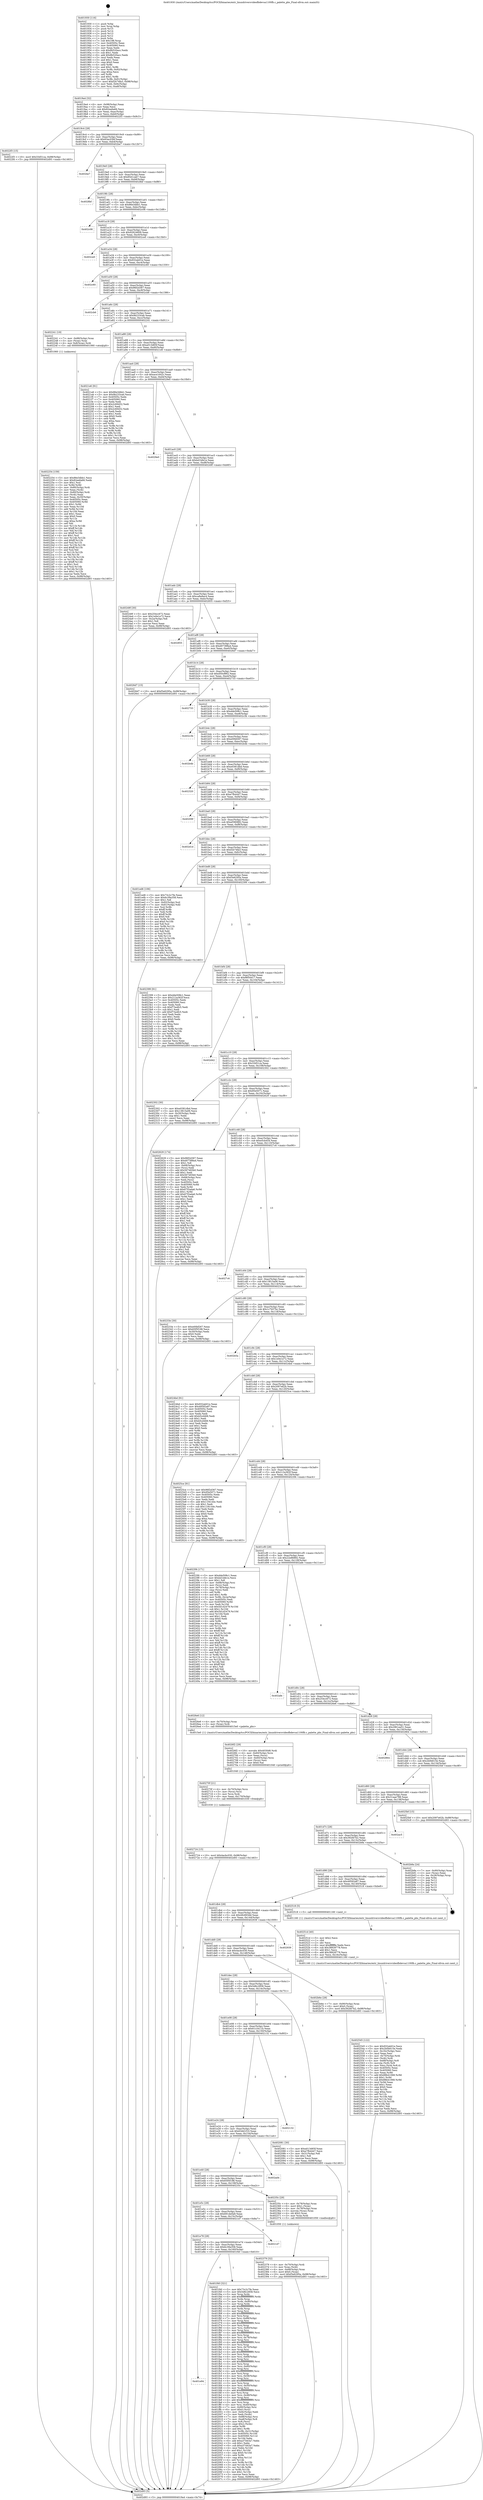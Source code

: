 digraph "0x401930" {
  label = "0x401930 (/mnt/c/Users/mathe/Desktop/tcc/POCII/binaries/extr_linuxdriversvideofbdevsa1100fb.c_palette_pbs_Final-ollvm.out::main(0))"
  labelloc = "t"
  node[shape=record]

  Entry [label="",width=0.3,height=0.3,shape=circle,fillcolor=black,style=filled]
  "0x4019a4" [label="{
     0x4019a4 [32]\l
     | [instrs]\l
     &nbsp;&nbsp;0x4019a4 \<+6\>: mov -0x98(%rbp),%eax\l
     &nbsp;&nbsp;0x4019aa \<+2\>: mov %eax,%ecx\l
     &nbsp;&nbsp;0x4019ac \<+6\>: sub $0x82ee6a66,%ecx\l
     &nbsp;&nbsp;0x4019b2 \<+6\>: mov %eax,-0xac(%rbp)\l
     &nbsp;&nbsp;0x4019b8 \<+6\>: mov %ecx,-0xb0(%rbp)\l
     &nbsp;&nbsp;0x4019be \<+6\>: je 00000000004022f3 \<main+0x9c3\>\l
  }"]
  "0x4022f3" [label="{
     0x4022f3 [15]\l
     | [instrs]\l
     &nbsp;&nbsp;0x4022f3 \<+10\>: movl $0x33d51ca,-0x98(%rbp)\l
     &nbsp;&nbsp;0x4022fd \<+5\>: jmp 0000000000402d93 \<main+0x1463\>\l
  }"]
  "0x4019c4" [label="{
     0x4019c4 [28]\l
     | [instrs]\l
     &nbsp;&nbsp;0x4019c4 \<+5\>: jmp 00000000004019c9 \<main+0x99\>\l
     &nbsp;&nbsp;0x4019c9 \<+6\>: mov -0xac(%rbp),%eax\l
     &nbsp;&nbsp;0x4019cf \<+5\>: sub $0x83ac03bf,%eax\l
     &nbsp;&nbsp;0x4019d4 \<+6\>: mov %eax,-0xb4(%rbp)\l
     &nbsp;&nbsp;0x4019da \<+6\>: je 0000000000402be7 \<main+0x12b7\>\l
  }"]
  Exit [label="",width=0.3,height=0.3,shape=circle,fillcolor=black,style=filled,peripheries=2]
  "0x402be7" [label="{
     0x402be7\l
  }", style=dashed]
  "0x4019e0" [label="{
     0x4019e0 [28]\l
     | [instrs]\l
     &nbsp;&nbsp;0x4019e0 \<+5\>: jmp 00000000004019e5 \<main+0xb5\>\l
     &nbsp;&nbsp;0x4019e5 \<+6\>: mov -0xac(%rbp),%eax\l
     &nbsp;&nbsp;0x4019eb \<+5\>: sub $0x85d1cab7,%eax\l
     &nbsp;&nbsp;0x4019f0 \<+6\>: mov %eax,-0xb8(%rbp)\l
     &nbsp;&nbsp;0x4019f6 \<+6\>: je 00000000004028bf \<main+0xf8f\>\l
  }"]
  "0x402724" [label="{
     0x402724 [15]\l
     | [instrs]\l
     &nbsp;&nbsp;0x402724 \<+10\>: movl $0x4acbc030,-0x98(%rbp)\l
     &nbsp;&nbsp;0x40272e \<+5\>: jmp 0000000000402d93 \<main+0x1463\>\l
  }"]
  "0x4028bf" [label="{
     0x4028bf\l
  }", style=dashed]
  "0x4019fc" [label="{
     0x4019fc [28]\l
     | [instrs]\l
     &nbsp;&nbsp;0x4019fc \<+5\>: jmp 0000000000401a01 \<main+0xd1\>\l
     &nbsp;&nbsp;0x401a01 \<+6\>: mov -0xac(%rbp),%eax\l
     &nbsp;&nbsp;0x401a07 \<+5\>: sub $0x86e3dbb1,%eax\l
     &nbsp;&nbsp;0x401a0c \<+6\>: mov %eax,-0xbc(%rbp)\l
     &nbsp;&nbsp;0x401a12 \<+6\>: je 0000000000402c08 \<main+0x12d8\>\l
  }"]
  "0x40270f" [label="{
     0x40270f [21]\l
     | [instrs]\l
     &nbsp;&nbsp;0x40270f \<+4\>: mov -0x70(%rbp),%rcx\l
     &nbsp;&nbsp;0x402713 \<+3\>: mov (%rcx),%rcx\l
     &nbsp;&nbsp;0x402716 \<+3\>: mov %rcx,%rdi\l
     &nbsp;&nbsp;0x402719 \<+6\>: mov %eax,-0x170(%rbp)\l
     &nbsp;&nbsp;0x40271f \<+5\>: call 0000000000401030 \<free@plt\>\l
     | [calls]\l
     &nbsp;&nbsp;0x401030 \{1\} (unknown)\l
  }"]
  "0x402c08" [label="{
     0x402c08\l
  }", style=dashed]
  "0x401a18" [label="{
     0x401a18 [28]\l
     | [instrs]\l
     &nbsp;&nbsp;0x401a18 \<+5\>: jmp 0000000000401a1d \<main+0xed\>\l
     &nbsp;&nbsp;0x401a1d \<+6\>: mov -0xac(%rbp),%eax\l
     &nbsp;&nbsp;0x401a23 \<+5\>: sub $0x92624609,%eax\l
     &nbsp;&nbsp;0x401a28 \<+6\>: mov %eax,-0xc0(%rbp)\l
     &nbsp;&nbsp;0x401a2e \<+6\>: je 0000000000402ce0 \<main+0x13b0\>\l
  }"]
  "0x4026f2" [label="{
     0x4026f2 [29]\l
     | [instrs]\l
     &nbsp;&nbsp;0x4026f2 \<+10\>: movabs $0x4030d6,%rdi\l
     &nbsp;&nbsp;0x4026fc \<+4\>: mov -0x60(%rbp),%rcx\l
     &nbsp;&nbsp;0x402700 \<+2\>: mov %eax,(%rcx)\l
     &nbsp;&nbsp;0x402702 \<+4\>: mov -0x60(%rbp),%rcx\l
     &nbsp;&nbsp;0x402706 \<+2\>: mov (%rcx),%esi\l
     &nbsp;&nbsp;0x402708 \<+2\>: mov $0x0,%al\l
     &nbsp;&nbsp;0x40270a \<+5\>: call 0000000000401040 \<printf@plt\>\l
     | [calls]\l
     &nbsp;&nbsp;0x401040 \{1\} (unknown)\l
  }"]
  "0x402ce0" [label="{
     0x402ce0\l
  }", style=dashed]
  "0x401a34" [label="{
     0x401a34 [28]\l
     | [instrs]\l
     &nbsp;&nbsp;0x401a34 \<+5\>: jmp 0000000000401a39 \<main+0x109\>\l
     &nbsp;&nbsp;0x401a39 \<+6\>: mov -0xac(%rbp),%eax\l
     &nbsp;&nbsp;0x401a3f \<+5\>: sub $0x932ab01e,%eax\l
     &nbsp;&nbsp;0x401a44 \<+6\>: mov %eax,-0xc4(%rbp)\l
     &nbsp;&nbsp;0x401a4a \<+6\>: je 0000000000402c60 \<main+0x1330\>\l
  }"]
  "0x402545" [label="{
     0x402545 [122]\l
     | [instrs]\l
     &nbsp;&nbsp;0x402545 \<+5\>: mov $0x932ab01e,%ecx\l
     &nbsp;&nbsp;0x40254a \<+5\>: mov $0x2b0b615e,%edx\l
     &nbsp;&nbsp;0x40254f \<+6\>: mov -0x16c(%rbp),%esi\l
     &nbsp;&nbsp;0x402555 \<+3\>: imul %eax,%esi\l
     &nbsp;&nbsp;0x402558 \<+4\>: mov -0x70(%rbp),%rdi\l
     &nbsp;&nbsp;0x40255c \<+3\>: mov (%rdi),%rdi\l
     &nbsp;&nbsp;0x40255f \<+4\>: mov -0x68(%rbp),%r8\l
     &nbsp;&nbsp;0x402563 \<+3\>: movslq (%r8),%r8\l
     &nbsp;&nbsp;0x402566 \<+4\>: mov %esi,(%rdi,%r8,4)\l
     &nbsp;&nbsp;0x40256a \<+7\>: mov 0x40505c,%eax\l
     &nbsp;&nbsp;0x402571 \<+7\>: mov 0x405060,%esi\l
     &nbsp;&nbsp;0x402578 \<+3\>: mov %eax,%r9d\l
     &nbsp;&nbsp;0x40257b \<+7\>: add $0x88b41068,%r9d\l
     &nbsp;&nbsp;0x402582 \<+4\>: sub $0x1,%r9d\l
     &nbsp;&nbsp;0x402586 \<+7\>: sub $0x88b41068,%r9d\l
     &nbsp;&nbsp;0x40258d \<+4\>: imul %r9d,%eax\l
     &nbsp;&nbsp;0x402591 \<+3\>: and $0x1,%eax\l
     &nbsp;&nbsp;0x402594 \<+3\>: cmp $0x0,%eax\l
     &nbsp;&nbsp;0x402597 \<+4\>: sete %r10b\l
     &nbsp;&nbsp;0x40259b \<+3\>: cmp $0xa,%esi\l
     &nbsp;&nbsp;0x40259e \<+4\>: setl %r11b\l
     &nbsp;&nbsp;0x4025a2 \<+3\>: mov %r10b,%bl\l
     &nbsp;&nbsp;0x4025a5 \<+3\>: and %r11b,%bl\l
     &nbsp;&nbsp;0x4025a8 \<+3\>: xor %r11b,%r10b\l
     &nbsp;&nbsp;0x4025ab \<+3\>: or %r10b,%bl\l
     &nbsp;&nbsp;0x4025ae \<+3\>: test $0x1,%bl\l
     &nbsp;&nbsp;0x4025b1 \<+3\>: cmovne %edx,%ecx\l
     &nbsp;&nbsp;0x4025b4 \<+6\>: mov %ecx,-0x98(%rbp)\l
     &nbsp;&nbsp;0x4025ba \<+5\>: jmp 0000000000402d93 \<main+0x1463\>\l
  }"]
  "0x402c60" [label="{
     0x402c60\l
  }", style=dashed]
  "0x401a50" [label="{
     0x401a50 [28]\l
     | [instrs]\l
     &nbsp;&nbsp;0x401a50 \<+5\>: jmp 0000000000401a55 \<main+0x125\>\l
     &nbsp;&nbsp;0x401a55 \<+6\>: mov -0xac(%rbp),%eax\l
     &nbsp;&nbsp;0x401a5b \<+5\>: sub $0x96f2d367,%eax\l
     &nbsp;&nbsp;0x401a60 \<+6\>: mov %eax,-0xc8(%rbp)\l
     &nbsp;&nbsp;0x401a66 \<+6\>: je 0000000000402cb6 \<main+0x1386\>\l
  }"]
  "0x40251d" [label="{
     0x40251d [40]\l
     | [instrs]\l
     &nbsp;&nbsp;0x40251d \<+5\>: mov $0x2,%ecx\l
     &nbsp;&nbsp;0x402522 \<+1\>: cltd\l
     &nbsp;&nbsp;0x402523 \<+2\>: idiv %ecx\l
     &nbsp;&nbsp;0x402525 \<+6\>: imul $0xfffffffe,%edx,%ecx\l
     &nbsp;&nbsp;0x40252b \<+6\>: sub $0x38928778,%ecx\l
     &nbsp;&nbsp;0x402531 \<+3\>: add $0x1,%ecx\l
     &nbsp;&nbsp;0x402534 \<+6\>: add $0x38928778,%ecx\l
     &nbsp;&nbsp;0x40253a \<+6\>: mov %ecx,-0x16c(%rbp)\l
     &nbsp;&nbsp;0x402540 \<+5\>: call 0000000000401160 \<next_i\>\l
     | [calls]\l
     &nbsp;&nbsp;0x401160 \{1\} (/mnt/c/Users/mathe/Desktop/tcc/POCII/binaries/extr_linuxdriversvideofbdevsa1100fb.c_palette_pbs_Final-ollvm.out::next_i)\l
  }"]
  "0x402cb6" [label="{
     0x402cb6\l
  }", style=dashed]
  "0x401a6c" [label="{
     0x401a6c [28]\l
     | [instrs]\l
     &nbsp;&nbsp;0x401a6c \<+5\>: jmp 0000000000401a71 \<main+0x141\>\l
     &nbsp;&nbsp;0x401a71 \<+6\>: mov -0xac(%rbp),%eax\l
     &nbsp;&nbsp;0x401a77 \<+5\>: sub $0x9b233cab,%eax\l
     &nbsp;&nbsp;0x401a7c \<+6\>: mov %eax,-0xcc(%rbp)\l
     &nbsp;&nbsp;0x401a82 \<+6\>: je 0000000000402241 \<main+0x911\>\l
  }"]
  "0x402379" [label="{
     0x402379 [32]\l
     | [instrs]\l
     &nbsp;&nbsp;0x402379 \<+4\>: mov -0x70(%rbp),%rdi\l
     &nbsp;&nbsp;0x40237d \<+3\>: mov %rax,(%rdi)\l
     &nbsp;&nbsp;0x402380 \<+4\>: mov -0x68(%rbp),%rax\l
     &nbsp;&nbsp;0x402384 \<+6\>: movl $0x0,(%rax)\l
     &nbsp;&nbsp;0x40238a \<+10\>: movl $0xf3e6295a,-0x98(%rbp)\l
     &nbsp;&nbsp;0x402394 \<+5\>: jmp 0000000000402d93 \<main+0x1463\>\l
  }"]
  "0x402241" [label="{
     0x402241 [19]\l
     | [instrs]\l
     &nbsp;&nbsp;0x402241 \<+7\>: mov -0x88(%rbp),%rax\l
     &nbsp;&nbsp;0x402248 \<+3\>: mov (%rax),%rax\l
     &nbsp;&nbsp;0x40224b \<+4\>: mov 0x8(%rax),%rdi\l
     &nbsp;&nbsp;0x40224f \<+5\>: call 0000000000401060 \<atoi@plt\>\l
     | [calls]\l
     &nbsp;&nbsp;0x401060 \{1\} (unknown)\l
  }"]
  "0x401a88" [label="{
     0x401a88 [28]\l
     | [instrs]\l
     &nbsp;&nbsp;0x401a88 \<+5\>: jmp 0000000000401a8d \<main+0x15d\>\l
     &nbsp;&nbsp;0x401a8d \<+6\>: mov -0xac(%rbp),%eax\l
     &nbsp;&nbsp;0x401a93 \<+5\>: sub $0xa013d65f,%eax\l
     &nbsp;&nbsp;0x401a98 \<+6\>: mov %eax,-0xd0(%rbp)\l
     &nbsp;&nbsp;0x401a9e \<+6\>: je 00000000004021e6 \<main+0x8b6\>\l
  }"]
  "0x402254" [label="{
     0x402254 [159]\l
     | [instrs]\l
     &nbsp;&nbsp;0x402254 \<+5\>: mov $0x86e3dbb1,%ecx\l
     &nbsp;&nbsp;0x402259 \<+5\>: mov $0x82ee6a66,%edx\l
     &nbsp;&nbsp;0x40225e \<+3\>: mov $0x1,%sil\l
     &nbsp;&nbsp;0x402261 \<+3\>: xor %r8d,%r8d\l
     &nbsp;&nbsp;0x402264 \<+4\>: mov -0x80(%rbp),%rdi\l
     &nbsp;&nbsp;0x402268 \<+2\>: mov %eax,(%rdi)\l
     &nbsp;&nbsp;0x40226a \<+4\>: mov -0x80(%rbp),%rdi\l
     &nbsp;&nbsp;0x40226e \<+2\>: mov (%rdi),%eax\l
     &nbsp;&nbsp;0x402270 \<+3\>: mov %eax,-0x30(%rbp)\l
     &nbsp;&nbsp;0x402273 \<+7\>: mov 0x40505c,%eax\l
     &nbsp;&nbsp;0x40227a \<+8\>: mov 0x405060,%r9d\l
     &nbsp;&nbsp;0x402282 \<+4\>: sub $0x1,%r8d\l
     &nbsp;&nbsp;0x402286 \<+3\>: mov %eax,%r10d\l
     &nbsp;&nbsp;0x402289 \<+3\>: add %r8d,%r10d\l
     &nbsp;&nbsp;0x40228c \<+4\>: imul %r10d,%eax\l
     &nbsp;&nbsp;0x402290 \<+3\>: and $0x1,%eax\l
     &nbsp;&nbsp;0x402293 \<+3\>: cmp $0x0,%eax\l
     &nbsp;&nbsp;0x402296 \<+4\>: sete %r11b\l
     &nbsp;&nbsp;0x40229a \<+4\>: cmp $0xa,%r9d\l
     &nbsp;&nbsp;0x40229e \<+3\>: setl %bl\l
     &nbsp;&nbsp;0x4022a1 \<+3\>: mov %r11b,%r14b\l
     &nbsp;&nbsp;0x4022a4 \<+4\>: xor $0xff,%r14b\l
     &nbsp;&nbsp;0x4022a8 \<+3\>: mov %bl,%r15b\l
     &nbsp;&nbsp;0x4022ab \<+4\>: xor $0xff,%r15b\l
     &nbsp;&nbsp;0x4022af \<+4\>: xor $0x1,%sil\l
     &nbsp;&nbsp;0x4022b3 \<+3\>: mov %r14b,%r12b\l
     &nbsp;&nbsp;0x4022b6 \<+4\>: and $0xff,%r12b\l
     &nbsp;&nbsp;0x4022ba \<+3\>: and %sil,%r11b\l
     &nbsp;&nbsp;0x4022bd \<+3\>: mov %r15b,%r13b\l
     &nbsp;&nbsp;0x4022c0 \<+4\>: and $0xff,%r13b\l
     &nbsp;&nbsp;0x4022c4 \<+3\>: and %sil,%bl\l
     &nbsp;&nbsp;0x4022c7 \<+3\>: or %r11b,%r12b\l
     &nbsp;&nbsp;0x4022ca \<+3\>: or %bl,%r13b\l
     &nbsp;&nbsp;0x4022cd \<+3\>: xor %r13b,%r12b\l
     &nbsp;&nbsp;0x4022d0 \<+3\>: or %r15b,%r14b\l
     &nbsp;&nbsp;0x4022d3 \<+4\>: xor $0xff,%r14b\l
     &nbsp;&nbsp;0x4022d7 \<+4\>: or $0x1,%sil\l
     &nbsp;&nbsp;0x4022db \<+3\>: and %sil,%r14b\l
     &nbsp;&nbsp;0x4022de \<+3\>: or %r14b,%r12b\l
     &nbsp;&nbsp;0x4022e1 \<+4\>: test $0x1,%r12b\l
     &nbsp;&nbsp;0x4022e5 \<+3\>: cmovne %edx,%ecx\l
     &nbsp;&nbsp;0x4022e8 \<+6\>: mov %ecx,-0x98(%rbp)\l
     &nbsp;&nbsp;0x4022ee \<+5\>: jmp 0000000000402d93 \<main+0x1463\>\l
  }"]
  "0x4021e6" [label="{
     0x4021e6 [91]\l
     | [instrs]\l
     &nbsp;&nbsp;0x4021e6 \<+5\>: mov $0x86e3dbb1,%eax\l
     &nbsp;&nbsp;0x4021eb \<+5\>: mov $0x9b233cab,%ecx\l
     &nbsp;&nbsp;0x4021f0 \<+7\>: mov 0x40505c,%edx\l
     &nbsp;&nbsp;0x4021f7 \<+7\>: mov 0x405060,%esi\l
     &nbsp;&nbsp;0x4021fe \<+2\>: mov %edx,%edi\l
     &nbsp;&nbsp;0x402200 \<+6\>: add $0x2c69452,%edi\l
     &nbsp;&nbsp;0x402206 \<+3\>: sub $0x1,%edi\l
     &nbsp;&nbsp;0x402209 \<+6\>: sub $0x2c69452,%edi\l
     &nbsp;&nbsp;0x40220f \<+3\>: imul %edi,%edx\l
     &nbsp;&nbsp;0x402212 \<+3\>: and $0x1,%edx\l
     &nbsp;&nbsp;0x402215 \<+3\>: cmp $0x0,%edx\l
     &nbsp;&nbsp;0x402218 \<+4\>: sete %r8b\l
     &nbsp;&nbsp;0x40221c \<+3\>: cmp $0xa,%esi\l
     &nbsp;&nbsp;0x40221f \<+4\>: setl %r9b\l
     &nbsp;&nbsp;0x402223 \<+3\>: mov %r8b,%r10b\l
     &nbsp;&nbsp;0x402226 \<+3\>: and %r9b,%r10b\l
     &nbsp;&nbsp;0x402229 \<+3\>: xor %r9b,%r8b\l
     &nbsp;&nbsp;0x40222c \<+3\>: or %r8b,%r10b\l
     &nbsp;&nbsp;0x40222f \<+4\>: test $0x1,%r10b\l
     &nbsp;&nbsp;0x402233 \<+3\>: cmovne %ecx,%eax\l
     &nbsp;&nbsp;0x402236 \<+6\>: mov %eax,-0x98(%rbp)\l
     &nbsp;&nbsp;0x40223c \<+5\>: jmp 0000000000402d93 \<main+0x1463\>\l
  }"]
  "0x401aa4" [label="{
     0x401aa4 [28]\l
     | [instrs]\l
     &nbsp;&nbsp;0x401aa4 \<+5\>: jmp 0000000000401aa9 \<main+0x179\>\l
     &nbsp;&nbsp;0x401aa9 \<+6\>: mov -0xac(%rbp),%eax\l
     &nbsp;&nbsp;0x401aaf \<+5\>: sub $0xace1642c,%eax\l
     &nbsp;&nbsp;0x401ab4 \<+6\>: mov %eax,-0xd4(%rbp)\l
     &nbsp;&nbsp;0x401aba \<+6\>: je 00000000004029e0 \<main+0x10b0\>\l
  }"]
  "0x401e94" [label="{
     0x401e94\l
  }", style=dashed]
  "0x4029e0" [label="{
     0x4029e0\l
  }", style=dashed]
  "0x401ac0" [label="{
     0x401ac0 [28]\l
     | [instrs]\l
     &nbsp;&nbsp;0x401ac0 \<+5\>: jmp 0000000000401ac5 \<main+0x195\>\l
     &nbsp;&nbsp;0x401ac5 \<+6\>: mov -0xac(%rbp),%eax\l
     &nbsp;&nbsp;0x401acb \<+5\>: sub $0xbd1bfe1e,%eax\l
     &nbsp;&nbsp;0x401ad0 \<+6\>: mov %eax,-0xd8(%rbp)\l
     &nbsp;&nbsp;0x401ad6 \<+6\>: je 000000000040249f \<main+0xb6f\>\l
  }"]
  "0x401f40" [label="{
     0x401f40 [321]\l
     | [instrs]\l
     &nbsp;&nbsp;0x401f40 \<+5\>: mov $0x73c2c7fe,%eax\l
     &nbsp;&nbsp;0x401f45 \<+5\>: mov $0x5d6c2858,%ecx\l
     &nbsp;&nbsp;0x401f4a \<+3\>: mov %rsp,%rdx\l
     &nbsp;&nbsp;0x401f4d \<+4\>: add $0xfffffffffffffff0,%rdx\l
     &nbsp;&nbsp;0x401f51 \<+3\>: mov %rdx,%rsp\l
     &nbsp;&nbsp;0x401f54 \<+7\>: mov %rdx,-0x90(%rbp)\l
     &nbsp;&nbsp;0x401f5b \<+3\>: mov %rsp,%rdx\l
     &nbsp;&nbsp;0x401f5e \<+4\>: add $0xfffffffffffffff0,%rdx\l
     &nbsp;&nbsp;0x401f62 \<+3\>: mov %rdx,%rsp\l
     &nbsp;&nbsp;0x401f65 \<+3\>: mov %rsp,%rsi\l
     &nbsp;&nbsp;0x401f68 \<+4\>: add $0xfffffffffffffff0,%rsi\l
     &nbsp;&nbsp;0x401f6c \<+3\>: mov %rsi,%rsp\l
     &nbsp;&nbsp;0x401f6f \<+7\>: mov %rsi,-0x88(%rbp)\l
     &nbsp;&nbsp;0x401f76 \<+3\>: mov %rsp,%rsi\l
     &nbsp;&nbsp;0x401f79 \<+4\>: add $0xfffffffffffffff0,%rsi\l
     &nbsp;&nbsp;0x401f7d \<+3\>: mov %rsi,%rsp\l
     &nbsp;&nbsp;0x401f80 \<+4\>: mov %rsi,-0x80(%rbp)\l
     &nbsp;&nbsp;0x401f84 \<+3\>: mov %rsp,%rsi\l
     &nbsp;&nbsp;0x401f87 \<+4\>: add $0xfffffffffffffff0,%rsi\l
     &nbsp;&nbsp;0x401f8b \<+3\>: mov %rsi,%rsp\l
     &nbsp;&nbsp;0x401f8e \<+4\>: mov %rsi,-0x78(%rbp)\l
     &nbsp;&nbsp;0x401f92 \<+3\>: mov %rsp,%rsi\l
     &nbsp;&nbsp;0x401f95 \<+4\>: add $0xfffffffffffffff0,%rsi\l
     &nbsp;&nbsp;0x401f99 \<+3\>: mov %rsi,%rsp\l
     &nbsp;&nbsp;0x401f9c \<+4\>: mov %rsi,-0x70(%rbp)\l
     &nbsp;&nbsp;0x401fa0 \<+3\>: mov %rsp,%rsi\l
     &nbsp;&nbsp;0x401fa3 \<+4\>: add $0xfffffffffffffff0,%rsi\l
     &nbsp;&nbsp;0x401fa7 \<+3\>: mov %rsi,%rsp\l
     &nbsp;&nbsp;0x401faa \<+4\>: mov %rsi,-0x68(%rbp)\l
     &nbsp;&nbsp;0x401fae \<+3\>: mov %rsp,%rsi\l
     &nbsp;&nbsp;0x401fb1 \<+4\>: add $0xfffffffffffffff0,%rsi\l
     &nbsp;&nbsp;0x401fb5 \<+3\>: mov %rsi,%rsp\l
     &nbsp;&nbsp;0x401fb8 \<+4\>: mov %rsi,-0x60(%rbp)\l
     &nbsp;&nbsp;0x401fbc \<+3\>: mov %rsp,%rsi\l
     &nbsp;&nbsp;0x401fbf \<+4\>: add $0xfffffffffffffff0,%rsi\l
     &nbsp;&nbsp;0x401fc3 \<+3\>: mov %rsi,%rsp\l
     &nbsp;&nbsp;0x401fc6 \<+4\>: mov %rsi,-0x58(%rbp)\l
     &nbsp;&nbsp;0x401fca \<+3\>: mov %rsp,%rsi\l
     &nbsp;&nbsp;0x401fcd \<+4\>: add $0xfffffffffffffff0,%rsi\l
     &nbsp;&nbsp;0x401fd1 \<+3\>: mov %rsi,%rsp\l
     &nbsp;&nbsp;0x401fd4 \<+4\>: mov %rsi,-0x50(%rbp)\l
     &nbsp;&nbsp;0x401fd8 \<+3\>: mov %rsp,%rsi\l
     &nbsp;&nbsp;0x401fdb \<+4\>: add $0xfffffffffffffff0,%rsi\l
     &nbsp;&nbsp;0x401fdf \<+3\>: mov %rsi,%rsp\l
     &nbsp;&nbsp;0x401fe2 \<+4\>: mov %rsi,-0x48(%rbp)\l
     &nbsp;&nbsp;0x401fe6 \<+3\>: mov %rsp,%rsi\l
     &nbsp;&nbsp;0x401fe9 \<+4\>: add $0xfffffffffffffff0,%rsi\l
     &nbsp;&nbsp;0x401fed \<+3\>: mov %rsi,%rsp\l
     &nbsp;&nbsp;0x401ff0 \<+4\>: mov %rsi,-0x40(%rbp)\l
     &nbsp;&nbsp;0x401ff4 \<+7\>: mov -0x90(%rbp),%rsi\l
     &nbsp;&nbsp;0x401ffb \<+6\>: movl $0x0,(%rsi)\l
     &nbsp;&nbsp;0x402001 \<+6\>: mov -0x9c(%rbp),%edi\l
     &nbsp;&nbsp;0x402007 \<+2\>: mov %edi,(%rdx)\l
     &nbsp;&nbsp;0x402009 \<+7\>: mov -0x88(%rbp),%rsi\l
     &nbsp;&nbsp;0x402010 \<+7\>: mov -0xa8(%rbp),%r8\l
     &nbsp;&nbsp;0x402017 \<+3\>: mov %r8,(%rsi)\l
     &nbsp;&nbsp;0x40201a \<+3\>: cmpl $0x2,(%rdx)\l
     &nbsp;&nbsp;0x40201d \<+4\>: setne %r9b\l
     &nbsp;&nbsp;0x402021 \<+4\>: and $0x1,%r9b\l
     &nbsp;&nbsp;0x402025 \<+4\>: mov %r9b,-0x31(%rbp)\l
     &nbsp;&nbsp;0x402029 \<+8\>: mov 0x40505c,%r10d\l
     &nbsp;&nbsp;0x402031 \<+8\>: mov 0x405060,%r11d\l
     &nbsp;&nbsp;0x402039 \<+3\>: mov %r10d,%ebx\l
     &nbsp;&nbsp;0x40203c \<+6\>: add $0xa37d43a7,%ebx\l
     &nbsp;&nbsp;0x402042 \<+3\>: sub $0x1,%ebx\l
     &nbsp;&nbsp;0x402045 \<+6\>: sub $0xa37d43a7,%ebx\l
     &nbsp;&nbsp;0x40204b \<+4\>: imul %ebx,%r10d\l
     &nbsp;&nbsp;0x40204f \<+4\>: and $0x1,%r10d\l
     &nbsp;&nbsp;0x402053 \<+4\>: cmp $0x0,%r10d\l
     &nbsp;&nbsp;0x402057 \<+4\>: sete %r9b\l
     &nbsp;&nbsp;0x40205b \<+4\>: cmp $0xa,%r11d\l
     &nbsp;&nbsp;0x40205f \<+4\>: setl %r14b\l
     &nbsp;&nbsp;0x402063 \<+3\>: mov %r9b,%r15b\l
     &nbsp;&nbsp;0x402066 \<+3\>: and %r14b,%r15b\l
     &nbsp;&nbsp;0x402069 \<+3\>: xor %r14b,%r9b\l
     &nbsp;&nbsp;0x40206c \<+3\>: or %r9b,%r15b\l
     &nbsp;&nbsp;0x40206f \<+4\>: test $0x1,%r15b\l
     &nbsp;&nbsp;0x402073 \<+3\>: cmovne %ecx,%eax\l
     &nbsp;&nbsp;0x402076 \<+6\>: mov %eax,-0x98(%rbp)\l
     &nbsp;&nbsp;0x40207c \<+5\>: jmp 0000000000402d93 \<main+0x1463\>\l
  }"]
  "0x40249f" [label="{
     0x40249f [30]\l
     | [instrs]\l
     &nbsp;&nbsp;0x40249f \<+5\>: mov $0x254cc672,%eax\l
     &nbsp;&nbsp;0x4024a4 \<+5\>: mov $0x1e0e1e72,%ecx\l
     &nbsp;&nbsp;0x4024a9 \<+3\>: mov -0x2a(%rbp),%dl\l
     &nbsp;&nbsp;0x4024ac \<+3\>: test $0x1,%dl\l
     &nbsp;&nbsp;0x4024af \<+3\>: cmovne %ecx,%eax\l
     &nbsp;&nbsp;0x4024b2 \<+6\>: mov %eax,-0x98(%rbp)\l
     &nbsp;&nbsp;0x4024b8 \<+5\>: jmp 0000000000402d93 \<main+0x1463\>\l
  }"]
  "0x401adc" [label="{
     0x401adc [28]\l
     | [instrs]\l
     &nbsp;&nbsp;0x401adc \<+5\>: jmp 0000000000401ae1 \<main+0x1b1\>\l
     &nbsp;&nbsp;0x401ae1 \<+6\>: mov -0xac(%rbp),%eax\l
     &nbsp;&nbsp;0x401ae7 \<+5\>: sub $0xca8e8ac4,%eax\l
     &nbsp;&nbsp;0x401aec \<+6\>: mov %eax,-0xdc(%rbp)\l
     &nbsp;&nbsp;0x401af2 \<+6\>: je 0000000000402855 \<main+0xf25\>\l
  }"]
  "0x401e78" [label="{
     0x401e78 [28]\l
     | [instrs]\l
     &nbsp;&nbsp;0x401e78 \<+5\>: jmp 0000000000401e7d \<main+0x54d\>\l
     &nbsp;&nbsp;0x401e7d \<+6\>: mov -0xac(%rbp),%eax\l
     &nbsp;&nbsp;0x401e83 \<+5\>: sub $0x6c39a358,%eax\l
     &nbsp;&nbsp;0x401e88 \<+6\>: mov %eax,-0x160(%rbp)\l
     &nbsp;&nbsp;0x401e8e \<+6\>: je 0000000000401f40 \<main+0x610\>\l
  }"]
  "0x402855" [label="{
     0x402855\l
  }", style=dashed]
  "0x401af8" [label="{
     0x401af8 [28]\l
     | [instrs]\l
     &nbsp;&nbsp;0x401af8 \<+5\>: jmp 0000000000401afd \<main+0x1cd\>\l
     &nbsp;&nbsp;0x401afd \<+6\>: mov -0xac(%rbp),%eax\l
     &nbsp;&nbsp;0x401b03 \<+5\>: sub $0xd07388a4,%eax\l
     &nbsp;&nbsp;0x401b08 \<+6\>: mov %eax,-0xe0(%rbp)\l
     &nbsp;&nbsp;0x401b0e \<+6\>: je 00000000004026d7 \<main+0xda7\>\l
  }"]
  "0x4021d7" [label="{
     0x4021d7\l
  }", style=dashed]
  "0x4026d7" [label="{
     0x4026d7 [15]\l
     | [instrs]\l
     &nbsp;&nbsp;0x4026d7 \<+10\>: movl $0xf3e6295a,-0x98(%rbp)\l
     &nbsp;&nbsp;0x4026e1 \<+5\>: jmp 0000000000402d93 \<main+0x1463\>\l
  }"]
  "0x401b14" [label="{
     0x401b14 [28]\l
     | [instrs]\l
     &nbsp;&nbsp;0x401b14 \<+5\>: jmp 0000000000401b19 \<main+0x1e9\>\l
     &nbsp;&nbsp;0x401b19 \<+6\>: mov -0xac(%rbp),%eax\l
     &nbsp;&nbsp;0x401b1f \<+5\>: sub $0xd50cf862,%eax\l
     &nbsp;&nbsp;0x401b24 \<+6\>: mov %eax,-0xe4(%rbp)\l
     &nbsp;&nbsp;0x401b2a \<+6\>: je 0000000000402733 \<main+0xe03\>\l
  }"]
  "0x401e5c" [label="{
     0x401e5c [28]\l
     | [instrs]\l
     &nbsp;&nbsp;0x401e5c \<+5\>: jmp 0000000000401e61 \<main+0x531\>\l
     &nbsp;&nbsp;0x401e61 \<+6\>: mov -0xac(%rbp),%eax\l
     &nbsp;&nbsp;0x401e67 \<+5\>: sub $0x691de0a9,%eax\l
     &nbsp;&nbsp;0x401e6c \<+6\>: mov %eax,-0x15c(%rbp)\l
     &nbsp;&nbsp;0x401e72 \<+6\>: je 00000000004021d7 \<main+0x8a7\>\l
  }"]
  "0x402733" [label="{
     0x402733\l
  }", style=dashed]
  "0x401b30" [label="{
     0x401b30 [28]\l
     | [instrs]\l
     &nbsp;&nbsp;0x401b30 \<+5\>: jmp 0000000000401b35 \<main+0x205\>\l
     &nbsp;&nbsp;0x401b35 \<+6\>: mov -0xac(%rbp),%eax\l
     &nbsp;&nbsp;0x401b3b \<+5\>: sub $0xdde508c1,%eax\l
     &nbsp;&nbsp;0x401b40 \<+6\>: mov %eax,-0xe8(%rbp)\l
     &nbsp;&nbsp;0x401b46 \<+6\>: je 0000000000402c3b \<main+0x130b\>\l
  }"]
  "0x40235c" [label="{
     0x40235c [29]\l
     | [instrs]\l
     &nbsp;&nbsp;0x40235c \<+4\>: mov -0x78(%rbp),%rax\l
     &nbsp;&nbsp;0x402360 \<+6\>: movl $0x1,(%rax)\l
     &nbsp;&nbsp;0x402366 \<+4\>: mov -0x78(%rbp),%rax\l
     &nbsp;&nbsp;0x40236a \<+3\>: movslq (%rax),%rax\l
     &nbsp;&nbsp;0x40236d \<+4\>: shl $0x2,%rax\l
     &nbsp;&nbsp;0x402371 \<+3\>: mov %rax,%rdi\l
     &nbsp;&nbsp;0x402374 \<+5\>: call 0000000000401050 \<malloc@plt\>\l
     | [calls]\l
     &nbsp;&nbsp;0x401050 \{1\} (unknown)\l
  }"]
  "0x402c3b" [label="{
     0x402c3b\l
  }", style=dashed]
  "0x401b4c" [label="{
     0x401b4c [28]\l
     | [instrs]\l
     &nbsp;&nbsp;0x401b4c \<+5\>: jmp 0000000000401b51 \<main+0x221\>\l
     &nbsp;&nbsp;0x401b51 \<+6\>: mov -0xac(%rbp),%eax\l
     &nbsp;&nbsp;0x401b57 \<+5\>: sub $0xe00bf267,%eax\l
     &nbsp;&nbsp;0x401b5c \<+6\>: mov %eax,-0xec(%rbp)\l
     &nbsp;&nbsp;0x401b62 \<+6\>: je 0000000000402b4b \<main+0x121b\>\l
  }"]
  "0x401e40" [label="{
     0x401e40 [28]\l
     | [instrs]\l
     &nbsp;&nbsp;0x401e40 \<+5\>: jmp 0000000000401e45 \<main+0x515\>\l
     &nbsp;&nbsp;0x401e45 \<+6\>: mov -0xac(%rbp),%eax\l
     &nbsp;&nbsp;0x401e4b \<+5\>: sub $0x65f5f198,%eax\l
     &nbsp;&nbsp;0x401e50 \<+6\>: mov %eax,-0x158(%rbp)\l
     &nbsp;&nbsp;0x401e56 \<+6\>: je 000000000040235c \<main+0xa2c\>\l
  }"]
  "0x402b4b" [label="{
     0x402b4b\l
  }", style=dashed]
  "0x401b68" [label="{
     0x401b68 [28]\l
     | [instrs]\l
     &nbsp;&nbsp;0x401b68 \<+5\>: jmp 0000000000401b6d \<main+0x23d\>\l
     &nbsp;&nbsp;0x401b6d \<+6\>: mov -0xac(%rbp),%eax\l
     &nbsp;&nbsp;0x401b73 \<+5\>: sub $0xe0381dbd,%eax\l
     &nbsp;&nbsp;0x401b78 \<+6\>: mov %eax,-0xf0(%rbp)\l
     &nbsp;&nbsp;0x401b7e \<+6\>: je 0000000000402320 \<main+0x9f0\>\l
  }"]
  "0x402ad4" [label="{
     0x402ad4\l
  }", style=dashed]
  "0x402320" [label="{
     0x402320\l
  }", style=dashed]
  "0x401b84" [label="{
     0x401b84 [28]\l
     | [instrs]\l
     &nbsp;&nbsp;0x401b84 \<+5\>: jmp 0000000000401b89 \<main+0x259\>\l
     &nbsp;&nbsp;0x401b89 \<+6\>: mov -0xac(%rbp),%eax\l
     &nbsp;&nbsp;0x401b8f \<+5\>: sub $0xe7fb4447,%eax\l
     &nbsp;&nbsp;0x401b94 \<+6\>: mov %eax,-0xf4(%rbp)\l
     &nbsp;&nbsp;0x401b9a \<+6\>: je 000000000040209f \<main+0x76f\>\l
  }"]
  "0x401e24" [label="{
     0x401e24 [28]\l
     | [instrs]\l
     &nbsp;&nbsp;0x401e24 \<+5\>: jmp 0000000000401e29 \<main+0x4f9\>\l
     &nbsp;&nbsp;0x401e29 \<+6\>: mov -0xac(%rbp),%eax\l
     &nbsp;&nbsp;0x401e2f \<+5\>: sub $0x63dd1f10,%eax\l
     &nbsp;&nbsp;0x401e34 \<+6\>: mov %eax,-0x154(%rbp)\l
     &nbsp;&nbsp;0x401e3a \<+6\>: je 0000000000402ad4 \<main+0x11a4\>\l
  }"]
  "0x40209f" [label="{
     0x40209f\l
  }", style=dashed]
  "0x401ba0" [label="{
     0x401ba0 [28]\l
     | [instrs]\l
     &nbsp;&nbsp;0x401ba0 \<+5\>: jmp 0000000000401ba5 \<main+0x275\>\l
     &nbsp;&nbsp;0x401ba5 \<+6\>: mov -0xac(%rbp),%eax\l
     &nbsp;&nbsp;0x401bab \<+5\>: sub $0xef380882,%eax\l
     &nbsp;&nbsp;0x401bb0 \<+6\>: mov %eax,-0xf8(%rbp)\l
     &nbsp;&nbsp;0x401bb6 \<+6\>: je 0000000000402d1d \<main+0x13ed\>\l
  }"]
  "0x402132" [label="{
     0x402132\l
  }", style=dashed]
  "0x402d1d" [label="{
     0x402d1d\l
  }", style=dashed]
  "0x401bbc" [label="{
     0x401bbc [28]\l
     | [instrs]\l
     &nbsp;&nbsp;0x401bbc \<+5\>: jmp 0000000000401bc1 \<main+0x291\>\l
     &nbsp;&nbsp;0x401bc1 \<+6\>: mov -0xac(%rbp),%eax\l
     &nbsp;&nbsp;0x401bc7 \<+5\>: sub $0xf2b74fa3,%eax\l
     &nbsp;&nbsp;0x401bcc \<+6\>: mov %eax,-0xfc(%rbp)\l
     &nbsp;&nbsp;0x401bd2 \<+6\>: je 0000000000401ed6 \<main+0x5a6\>\l
  }"]
  "0x401e08" [label="{
     0x401e08 [28]\l
     | [instrs]\l
     &nbsp;&nbsp;0x401e08 \<+5\>: jmp 0000000000401e0d \<main+0x4dd\>\l
     &nbsp;&nbsp;0x401e0d \<+6\>: mov -0xac(%rbp),%eax\l
     &nbsp;&nbsp;0x401e13 \<+5\>: sub $0x61c3411b,%eax\l
     &nbsp;&nbsp;0x401e18 \<+6\>: mov %eax,-0x150(%rbp)\l
     &nbsp;&nbsp;0x401e1e \<+6\>: je 0000000000402132 \<main+0x802\>\l
  }"]
  "0x401ed6" [label="{
     0x401ed6 [106]\l
     | [instrs]\l
     &nbsp;&nbsp;0x401ed6 \<+5\>: mov $0x73c2c7fe,%eax\l
     &nbsp;&nbsp;0x401edb \<+5\>: mov $0x6c39a358,%ecx\l
     &nbsp;&nbsp;0x401ee0 \<+2\>: mov $0x1,%dl\l
     &nbsp;&nbsp;0x401ee2 \<+7\>: mov -0x92(%rbp),%sil\l
     &nbsp;&nbsp;0x401ee9 \<+7\>: mov -0x91(%rbp),%dil\l
     &nbsp;&nbsp;0x401ef0 \<+3\>: mov %sil,%r8b\l
     &nbsp;&nbsp;0x401ef3 \<+4\>: xor $0xff,%r8b\l
     &nbsp;&nbsp;0x401ef7 \<+3\>: mov %dil,%r9b\l
     &nbsp;&nbsp;0x401efa \<+4\>: xor $0xff,%r9b\l
     &nbsp;&nbsp;0x401efe \<+3\>: xor $0x0,%dl\l
     &nbsp;&nbsp;0x401f01 \<+3\>: mov %r8b,%r10b\l
     &nbsp;&nbsp;0x401f04 \<+4\>: and $0x0,%r10b\l
     &nbsp;&nbsp;0x401f08 \<+3\>: and %dl,%sil\l
     &nbsp;&nbsp;0x401f0b \<+3\>: mov %r9b,%r11b\l
     &nbsp;&nbsp;0x401f0e \<+4\>: and $0x0,%r11b\l
     &nbsp;&nbsp;0x401f12 \<+3\>: and %dl,%dil\l
     &nbsp;&nbsp;0x401f15 \<+3\>: or %sil,%r10b\l
     &nbsp;&nbsp;0x401f18 \<+3\>: or %dil,%r11b\l
     &nbsp;&nbsp;0x401f1b \<+3\>: xor %r11b,%r10b\l
     &nbsp;&nbsp;0x401f1e \<+3\>: or %r9b,%r8b\l
     &nbsp;&nbsp;0x401f21 \<+4\>: xor $0xff,%r8b\l
     &nbsp;&nbsp;0x401f25 \<+3\>: or $0x0,%dl\l
     &nbsp;&nbsp;0x401f28 \<+3\>: and %dl,%r8b\l
     &nbsp;&nbsp;0x401f2b \<+3\>: or %r8b,%r10b\l
     &nbsp;&nbsp;0x401f2e \<+4\>: test $0x1,%r10b\l
     &nbsp;&nbsp;0x401f32 \<+3\>: cmovne %ecx,%eax\l
     &nbsp;&nbsp;0x401f35 \<+6\>: mov %eax,-0x98(%rbp)\l
     &nbsp;&nbsp;0x401f3b \<+5\>: jmp 0000000000402d93 \<main+0x1463\>\l
  }"]
  "0x401bd8" [label="{
     0x401bd8 [28]\l
     | [instrs]\l
     &nbsp;&nbsp;0x401bd8 \<+5\>: jmp 0000000000401bdd \<main+0x2ad\>\l
     &nbsp;&nbsp;0x401bdd \<+6\>: mov -0xac(%rbp),%eax\l
     &nbsp;&nbsp;0x401be3 \<+5\>: sub $0xf3e6295a,%eax\l
     &nbsp;&nbsp;0x401be8 \<+6\>: mov %eax,-0x100(%rbp)\l
     &nbsp;&nbsp;0x401bee \<+6\>: je 0000000000402399 \<main+0xa69\>\l
  }"]
  "0x402d93" [label="{
     0x402d93 [5]\l
     | [instrs]\l
     &nbsp;&nbsp;0x402d93 \<+5\>: jmp 00000000004019a4 \<main+0x74\>\l
  }"]
  "0x401930" [label="{
     0x401930 [116]\l
     | [instrs]\l
     &nbsp;&nbsp;0x401930 \<+1\>: push %rbp\l
     &nbsp;&nbsp;0x401931 \<+3\>: mov %rsp,%rbp\l
     &nbsp;&nbsp;0x401934 \<+2\>: push %r15\l
     &nbsp;&nbsp;0x401936 \<+2\>: push %r14\l
     &nbsp;&nbsp;0x401938 \<+2\>: push %r13\l
     &nbsp;&nbsp;0x40193a \<+2\>: push %r12\l
     &nbsp;&nbsp;0x40193c \<+1\>: push %rbx\l
     &nbsp;&nbsp;0x40193d \<+7\>: sub $0x198,%rsp\l
     &nbsp;&nbsp;0x401944 \<+7\>: mov 0x40505c,%eax\l
     &nbsp;&nbsp;0x40194b \<+7\>: mov 0x405060,%ecx\l
     &nbsp;&nbsp;0x401952 \<+2\>: mov %eax,%edx\l
     &nbsp;&nbsp;0x401954 \<+6\>: sub $0x8b520acc,%edx\l
     &nbsp;&nbsp;0x40195a \<+3\>: sub $0x1,%edx\l
     &nbsp;&nbsp;0x40195d \<+6\>: add $0x8b520acc,%edx\l
     &nbsp;&nbsp;0x401963 \<+3\>: imul %edx,%eax\l
     &nbsp;&nbsp;0x401966 \<+3\>: and $0x1,%eax\l
     &nbsp;&nbsp;0x401969 \<+3\>: cmp $0x0,%eax\l
     &nbsp;&nbsp;0x40196c \<+4\>: sete %r8b\l
     &nbsp;&nbsp;0x401970 \<+4\>: and $0x1,%r8b\l
     &nbsp;&nbsp;0x401974 \<+7\>: mov %r8b,-0x92(%rbp)\l
     &nbsp;&nbsp;0x40197b \<+3\>: cmp $0xa,%ecx\l
     &nbsp;&nbsp;0x40197e \<+4\>: setl %r8b\l
     &nbsp;&nbsp;0x401982 \<+4\>: and $0x1,%r8b\l
     &nbsp;&nbsp;0x401986 \<+7\>: mov %r8b,-0x91(%rbp)\l
     &nbsp;&nbsp;0x40198d \<+10\>: movl $0xf2b74fa3,-0x98(%rbp)\l
     &nbsp;&nbsp;0x401997 \<+6\>: mov %edi,-0x9c(%rbp)\l
     &nbsp;&nbsp;0x40199d \<+7\>: mov %rsi,-0xa8(%rbp)\l
  }"]
  "0x402081" [label="{
     0x402081 [30]\l
     | [instrs]\l
     &nbsp;&nbsp;0x402081 \<+5\>: mov $0xa013d65f,%eax\l
     &nbsp;&nbsp;0x402086 \<+5\>: mov $0xe7fb4447,%ecx\l
     &nbsp;&nbsp;0x40208b \<+3\>: mov -0x31(%rbp),%dl\l
     &nbsp;&nbsp;0x40208e \<+3\>: test $0x1,%dl\l
     &nbsp;&nbsp;0x402091 \<+3\>: cmovne %ecx,%eax\l
     &nbsp;&nbsp;0x402094 \<+6\>: mov %eax,-0x98(%rbp)\l
     &nbsp;&nbsp;0x40209a \<+5\>: jmp 0000000000402d93 \<main+0x1463\>\l
  }"]
  "0x402399" [label="{
     0x402399 [91]\l
     | [instrs]\l
     &nbsp;&nbsp;0x402399 \<+5\>: mov $0xdde508c1,%eax\l
     &nbsp;&nbsp;0x40239e \<+5\>: mov $0x212a362f,%ecx\l
     &nbsp;&nbsp;0x4023a3 \<+7\>: mov 0x40505c,%edx\l
     &nbsp;&nbsp;0x4023aa \<+7\>: mov 0x405060,%esi\l
     &nbsp;&nbsp;0x4023b1 \<+2\>: mov %edx,%edi\l
     &nbsp;&nbsp;0x4023b3 \<+6\>: sub $0xf73a4fc5,%edi\l
     &nbsp;&nbsp;0x4023b9 \<+3\>: sub $0x1,%edi\l
     &nbsp;&nbsp;0x4023bc \<+6\>: add $0xf73a4fc5,%edi\l
     &nbsp;&nbsp;0x4023c2 \<+3\>: imul %edi,%edx\l
     &nbsp;&nbsp;0x4023c5 \<+3\>: and $0x1,%edx\l
     &nbsp;&nbsp;0x4023c8 \<+3\>: cmp $0x0,%edx\l
     &nbsp;&nbsp;0x4023cb \<+4\>: sete %r8b\l
     &nbsp;&nbsp;0x4023cf \<+3\>: cmp $0xa,%esi\l
     &nbsp;&nbsp;0x4023d2 \<+4\>: setl %r9b\l
     &nbsp;&nbsp;0x4023d6 \<+3\>: mov %r8b,%r10b\l
     &nbsp;&nbsp;0x4023d9 \<+3\>: and %r9b,%r10b\l
     &nbsp;&nbsp;0x4023dc \<+3\>: xor %r9b,%r8b\l
     &nbsp;&nbsp;0x4023df \<+3\>: or %r8b,%r10b\l
     &nbsp;&nbsp;0x4023e2 \<+4\>: test $0x1,%r10b\l
     &nbsp;&nbsp;0x4023e6 \<+3\>: cmovne %ecx,%eax\l
     &nbsp;&nbsp;0x4023e9 \<+6\>: mov %eax,-0x98(%rbp)\l
     &nbsp;&nbsp;0x4023ef \<+5\>: jmp 0000000000402d93 \<main+0x1463\>\l
  }"]
  "0x401bf4" [label="{
     0x401bf4 [28]\l
     | [instrs]\l
     &nbsp;&nbsp;0x401bf4 \<+5\>: jmp 0000000000401bf9 \<main+0x2c9\>\l
     &nbsp;&nbsp;0x401bf9 \<+6\>: mov -0xac(%rbp),%eax\l
     &nbsp;&nbsp;0x401bff \<+5\>: sub $0xf8f50d17,%eax\l
     &nbsp;&nbsp;0x401c04 \<+6\>: mov %eax,-0x104(%rbp)\l
     &nbsp;&nbsp;0x401c0a \<+6\>: je 0000000000402d42 \<main+0x1412\>\l
  }"]
  "0x401dec" [label="{
     0x401dec [28]\l
     | [instrs]\l
     &nbsp;&nbsp;0x401dec \<+5\>: jmp 0000000000401df1 \<main+0x4c1\>\l
     &nbsp;&nbsp;0x401df1 \<+6\>: mov -0xac(%rbp),%eax\l
     &nbsp;&nbsp;0x401df7 \<+5\>: sub $0x5d6c2858,%eax\l
     &nbsp;&nbsp;0x401dfc \<+6\>: mov %eax,-0x14c(%rbp)\l
     &nbsp;&nbsp;0x401e02 \<+6\>: je 0000000000402081 \<main+0x751\>\l
  }"]
  "0x402d42" [label="{
     0x402d42\l
  }", style=dashed]
  "0x401c10" [label="{
     0x401c10 [28]\l
     | [instrs]\l
     &nbsp;&nbsp;0x401c10 \<+5\>: jmp 0000000000401c15 \<main+0x2e5\>\l
     &nbsp;&nbsp;0x401c15 \<+6\>: mov -0xac(%rbp),%eax\l
     &nbsp;&nbsp;0x401c1b \<+5\>: sub $0x33d51ca,%eax\l
     &nbsp;&nbsp;0x401c20 \<+6\>: mov %eax,-0x108(%rbp)\l
     &nbsp;&nbsp;0x401c26 \<+6\>: je 0000000000402302 \<main+0x9d2\>\l
  }"]
  "0x402b6e" [label="{
     0x402b6e [28]\l
     | [instrs]\l
     &nbsp;&nbsp;0x402b6e \<+7\>: mov -0x90(%rbp),%rax\l
     &nbsp;&nbsp;0x402b75 \<+6\>: movl $0x0,(%rax)\l
     &nbsp;&nbsp;0x402b7b \<+10\>: movl $0x392fd7b2,-0x98(%rbp)\l
     &nbsp;&nbsp;0x402b85 \<+5\>: jmp 0000000000402d93 \<main+0x1463\>\l
  }"]
  "0x402302" [label="{
     0x402302 [30]\l
     | [instrs]\l
     &nbsp;&nbsp;0x402302 \<+5\>: mov $0xe0381dbd,%eax\l
     &nbsp;&nbsp;0x402307 \<+5\>: mov $0x13815a06,%ecx\l
     &nbsp;&nbsp;0x40230c \<+3\>: mov -0x30(%rbp),%edx\l
     &nbsp;&nbsp;0x40230f \<+3\>: cmp $0x1,%edx\l
     &nbsp;&nbsp;0x402312 \<+3\>: cmovl %ecx,%eax\l
     &nbsp;&nbsp;0x402315 \<+6\>: mov %eax,-0x98(%rbp)\l
     &nbsp;&nbsp;0x40231b \<+5\>: jmp 0000000000402d93 \<main+0x1463\>\l
  }"]
  "0x401c2c" [label="{
     0x401c2c [28]\l
     | [instrs]\l
     &nbsp;&nbsp;0x401c2c \<+5\>: jmp 0000000000401c31 \<main+0x301\>\l
     &nbsp;&nbsp;0x401c31 \<+6\>: mov -0xac(%rbp),%eax\l
     &nbsp;&nbsp;0x401c37 \<+5\>: sub $0x95e5071,%eax\l
     &nbsp;&nbsp;0x401c3c \<+6\>: mov %eax,-0x10c(%rbp)\l
     &nbsp;&nbsp;0x401c42 \<+6\>: je 0000000000402629 \<main+0xcf9\>\l
  }"]
  "0x401dd0" [label="{
     0x401dd0 [28]\l
     | [instrs]\l
     &nbsp;&nbsp;0x401dd0 \<+5\>: jmp 0000000000401dd5 \<main+0x4a5\>\l
     &nbsp;&nbsp;0x401dd5 \<+6\>: mov -0xac(%rbp),%eax\l
     &nbsp;&nbsp;0x401ddb \<+5\>: sub $0x4acbc030,%eax\l
     &nbsp;&nbsp;0x401de0 \<+6\>: mov %eax,-0x148(%rbp)\l
     &nbsp;&nbsp;0x401de6 \<+6\>: je 0000000000402b6e \<main+0x123e\>\l
  }"]
  "0x402629" [label="{
     0x402629 [174]\l
     | [instrs]\l
     &nbsp;&nbsp;0x402629 \<+5\>: mov $0x96f2d367,%eax\l
     &nbsp;&nbsp;0x40262e \<+5\>: mov $0xd07388a4,%ecx\l
     &nbsp;&nbsp;0x402633 \<+2\>: mov $0x1,%dl\l
     &nbsp;&nbsp;0x402635 \<+4\>: mov -0x68(%rbp),%rsi\l
     &nbsp;&nbsp;0x402639 \<+2\>: mov (%rsi),%edi\l
     &nbsp;&nbsp;0x40263b \<+6\>: add $0x567493b0,%edi\l
     &nbsp;&nbsp;0x402641 \<+3\>: add $0x1,%edi\l
     &nbsp;&nbsp;0x402644 \<+6\>: sub $0x567493b0,%edi\l
     &nbsp;&nbsp;0x40264a \<+4\>: mov -0x68(%rbp),%rsi\l
     &nbsp;&nbsp;0x40264e \<+2\>: mov %edi,(%rsi)\l
     &nbsp;&nbsp;0x402650 \<+7\>: mov 0x40505c,%edi\l
     &nbsp;&nbsp;0x402657 \<+8\>: mov 0x405060,%r8d\l
     &nbsp;&nbsp;0x40265f \<+3\>: mov %edi,%r9d\l
     &nbsp;&nbsp;0x402662 \<+7\>: sub $0x67f2ada6,%r9d\l
     &nbsp;&nbsp;0x402669 \<+4\>: sub $0x1,%r9d\l
     &nbsp;&nbsp;0x40266d \<+7\>: add $0x67f2ada6,%r9d\l
     &nbsp;&nbsp;0x402674 \<+4\>: imul %r9d,%edi\l
     &nbsp;&nbsp;0x402678 \<+3\>: and $0x1,%edi\l
     &nbsp;&nbsp;0x40267b \<+3\>: cmp $0x0,%edi\l
     &nbsp;&nbsp;0x40267e \<+4\>: sete %r10b\l
     &nbsp;&nbsp;0x402682 \<+4\>: cmp $0xa,%r8d\l
     &nbsp;&nbsp;0x402686 \<+4\>: setl %r11b\l
     &nbsp;&nbsp;0x40268a \<+3\>: mov %r10b,%bl\l
     &nbsp;&nbsp;0x40268d \<+3\>: xor $0xff,%bl\l
     &nbsp;&nbsp;0x402690 \<+3\>: mov %r11b,%r14b\l
     &nbsp;&nbsp;0x402693 \<+4\>: xor $0xff,%r14b\l
     &nbsp;&nbsp;0x402697 \<+3\>: xor $0x1,%dl\l
     &nbsp;&nbsp;0x40269a \<+3\>: mov %bl,%r15b\l
     &nbsp;&nbsp;0x40269d \<+4\>: and $0xff,%r15b\l
     &nbsp;&nbsp;0x4026a1 \<+3\>: and %dl,%r10b\l
     &nbsp;&nbsp;0x4026a4 \<+3\>: mov %r14b,%r12b\l
     &nbsp;&nbsp;0x4026a7 \<+4\>: and $0xff,%r12b\l
     &nbsp;&nbsp;0x4026ab \<+3\>: and %dl,%r11b\l
     &nbsp;&nbsp;0x4026ae \<+3\>: or %r10b,%r15b\l
     &nbsp;&nbsp;0x4026b1 \<+3\>: or %r11b,%r12b\l
     &nbsp;&nbsp;0x4026b4 \<+3\>: xor %r12b,%r15b\l
     &nbsp;&nbsp;0x4026b7 \<+3\>: or %r14b,%bl\l
     &nbsp;&nbsp;0x4026ba \<+3\>: xor $0xff,%bl\l
     &nbsp;&nbsp;0x4026bd \<+3\>: or $0x1,%dl\l
     &nbsp;&nbsp;0x4026c0 \<+2\>: and %dl,%bl\l
     &nbsp;&nbsp;0x4026c2 \<+3\>: or %bl,%r15b\l
     &nbsp;&nbsp;0x4026c5 \<+4\>: test $0x1,%r15b\l
     &nbsp;&nbsp;0x4026c9 \<+3\>: cmovne %ecx,%eax\l
     &nbsp;&nbsp;0x4026cc \<+6\>: mov %eax,-0x98(%rbp)\l
     &nbsp;&nbsp;0x4026d2 \<+5\>: jmp 0000000000402d93 \<main+0x1463\>\l
  }"]
  "0x401c48" [label="{
     0x401c48 [28]\l
     | [instrs]\l
     &nbsp;&nbsp;0x401c48 \<+5\>: jmp 0000000000401c4d \<main+0x31d\>\l
     &nbsp;&nbsp;0x401c4d \<+6\>: mov -0xac(%rbp),%eax\l
     &nbsp;&nbsp;0x401c53 \<+5\>: sub $0xe5cb454,%eax\l
     &nbsp;&nbsp;0x401c58 \<+6\>: mov %eax,-0x110(%rbp)\l
     &nbsp;&nbsp;0x401c5e \<+6\>: je 00000000004027c6 \<main+0xe96\>\l
  }"]
  "0x402939" [label="{
     0x402939\l
  }", style=dashed]
  "0x4027c6" [label="{
     0x4027c6\l
  }", style=dashed]
  "0x401c64" [label="{
     0x401c64 [28]\l
     | [instrs]\l
     &nbsp;&nbsp;0x401c64 \<+5\>: jmp 0000000000401c69 \<main+0x339\>\l
     &nbsp;&nbsp;0x401c69 \<+6\>: mov -0xac(%rbp),%eax\l
     &nbsp;&nbsp;0x401c6f \<+5\>: sub $0x13815a06,%eax\l
     &nbsp;&nbsp;0x401c74 \<+6\>: mov %eax,-0x114(%rbp)\l
     &nbsp;&nbsp;0x401c7a \<+6\>: je 000000000040233e \<main+0xa0e\>\l
  }"]
  "0x401db4" [label="{
     0x401db4 [28]\l
     | [instrs]\l
     &nbsp;&nbsp;0x401db4 \<+5\>: jmp 0000000000401db9 \<main+0x489\>\l
     &nbsp;&nbsp;0x401db9 \<+6\>: mov -0xac(%rbp),%eax\l
     &nbsp;&nbsp;0x401dbf \<+5\>: sub $0x49c893dd,%eax\l
     &nbsp;&nbsp;0x401dc4 \<+6\>: mov %eax,-0x144(%rbp)\l
     &nbsp;&nbsp;0x401dca \<+6\>: je 0000000000402939 \<main+0x1009\>\l
  }"]
  "0x40233e" [label="{
     0x40233e [30]\l
     | [instrs]\l
     &nbsp;&nbsp;0x40233e \<+5\>: mov $0xe00bf267,%eax\l
     &nbsp;&nbsp;0x402343 \<+5\>: mov $0x65f5f198,%ecx\l
     &nbsp;&nbsp;0x402348 \<+3\>: mov -0x30(%rbp),%edx\l
     &nbsp;&nbsp;0x40234b \<+3\>: cmp $0x0,%edx\l
     &nbsp;&nbsp;0x40234e \<+3\>: cmove %ecx,%eax\l
     &nbsp;&nbsp;0x402351 \<+6\>: mov %eax,-0x98(%rbp)\l
     &nbsp;&nbsp;0x402357 \<+5\>: jmp 0000000000402d93 \<main+0x1463\>\l
  }"]
  "0x401c80" [label="{
     0x401c80 [28]\l
     | [instrs]\l
     &nbsp;&nbsp;0x401c80 \<+5\>: jmp 0000000000401c85 \<main+0x355\>\l
     &nbsp;&nbsp;0x401c85 \<+6\>: mov -0xac(%rbp),%eax\l
     &nbsp;&nbsp;0x401c8b \<+5\>: sub $0x1c7b57bc,%eax\l
     &nbsp;&nbsp;0x401c90 \<+6\>: mov %eax,-0x118(%rbp)\l
     &nbsp;&nbsp;0x401c96 \<+6\>: je 0000000000402b5a \<main+0x122a\>\l
  }"]
  "0x402518" [label="{
     0x402518 [5]\l
     | [instrs]\l
     &nbsp;&nbsp;0x402518 \<+5\>: call 0000000000401160 \<next_i\>\l
     | [calls]\l
     &nbsp;&nbsp;0x401160 \{1\} (/mnt/c/Users/mathe/Desktop/tcc/POCII/binaries/extr_linuxdriversvideofbdevsa1100fb.c_palette_pbs_Final-ollvm.out::next_i)\l
  }"]
  "0x402b5a" [label="{
     0x402b5a\l
  }", style=dashed]
  "0x401c9c" [label="{
     0x401c9c [28]\l
     | [instrs]\l
     &nbsp;&nbsp;0x401c9c \<+5\>: jmp 0000000000401ca1 \<main+0x371\>\l
     &nbsp;&nbsp;0x401ca1 \<+6\>: mov -0xac(%rbp),%eax\l
     &nbsp;&nbsp;0x401ca7 \<+5\>: sub $0x1e0e1e72,%eax\l
     &nbsp;&nbsp;0x401cac \<+6\>: mov %eax,-0x11c(%rbp)\l
     &nbsp;&nbsp;0x401cb2 \<+6\>: je 00000000004024bd \<main+0xb8d\>\l
  }"]
  "0x401d98" [label="{
     0x401d98 [28]\l
     | [instrs]\l
     &nbsp;&nbsp;0x401d98 \<+5\>: jmp 0000000000401d9d \<main+0x46d\>\l
     &nbsp;&nbsp;0x401d9d \<+6\>: mov -0xac(%rbp),%eax\l
     &nbsp;&nbsp;0x401da3 \<+5\>: sub $0x49592a87,%eax\l
     &nbsp;&nbsp;0x401da8 \<+6\>: mov %eax,-0x140(%rbp)\l
     &nbsp;&nbsp;0x401dae \<+6\>: je 0000000000402518 \<main+0xbe8\>\l
  }"]
  "0x4024bd" [label="{
     0x4024bd [91]\l
     | [instrs]\l
     &nbsp;&nbsp;0x4024bd \<+5\>: mov $0x932ab01e,%eax\l
     &nbsp;&nbsp;0x4024c2 \<+5\>: mov $0x49592a87,%ecx\l
     &nbsp;&nbsp;0x4024c7 \<+7\>: mov 0x40505c,%edx\l
     &nbsp;&nbsp;0x4024ce \<+7\>: mov 0x405060,%esi\l
     &nbsp;&nbsp;0x4024d5 \<+2\>: mov %edx,%edi\l
     &nbsp;&nbsp;0x4024d7 \<+6\>: add $0xb5cd468,%edi\l
     &nbsp;&nbsp;0x4024dd \<+3\>: sub $0x1,%edi\l
     &nbsp;&nbsp;0x4024e0 \<+6\>: sub $0xb5cd468,%edi\l
     &nbsp;&nbsp;0x4024e6 \<+3\>: imul %edi,%edx\l
     &nbsp;&nbsp;0x4024e9 \<+3\>: and $0x1,%edx\l
     &nbsp;&nbsp;0x4024ec \<+3\>: cmp $0x0,%edx\l
     &nbsp;&nbsp;0x4024ef \<+4\>: sete %r8b\l
     &nbsp;&nbsp;0x4024f3 \<+3\>: cmp $0xa,%esi\l
     &nbsp;&nbsp;0x4024f6 \<+4\>: setl %r9b\l
     &nbsp;&nbsp;0x4024fa \<+3\>: mov %r8b,%r10b\l
     &nbsp;&nbsp;0x4024fd \<+3\>: and %r9b,%r10b\l
     &nbsp;&nbsp;0x402500 \<+3\>: xor %r9b,%r8b\l
     &nbsp;&nbsp;0x402503 \<+3\>: or %r8b,%r10b\l
     &nbsp;&nbsp;0x402506 \<+4\>: test $0x1,%r10b\l
     &nbsp;&nbsp;0x40250a \<+3\>: cmovne %ecx,%eax\l
     &nbsp;&nbsp;0x40250d \<+6\>: mov %eax,-0x98(%rbp)\l
     &nbsp;&nbsp;0x402513 \<+5\>: jmp 0000000000402d93 \<main+0x1463\>\l
  }"]
  "0x401cb8" [label="{
     0x401cb8 [28]\l
     | [instrs]\l
     &nbsp;&nbsp;0x401cb8 \<+5\>: jmp 0000000000401cbd \<main+0x38d\>\l
     &nbsp;&nbsp;0x401cbd \<+6\>: mov -0xac(%rbp),%eax\l
     &nbsp;&nbsp;0x401cc3 \<+5\>: sub $0x2097e62b,%eax\l
     &nbsp;&nbsp;0x401cc8 \<+6\>: mov %eax,-0x120(%rbp)\l
     &nbsp;&nbsp;0x401cce \<+6\>: je 00000000004025ce \<main+0xc9e\>\l
  }"]
  "0x402b8a" [label="{
     0x402b8a [24]\l
     | [instrs]\l
     &nbsp;&nbsp;0x402b8a \<+7\>: mov -0x90(%rbp),%rax\l
     &nbsp;&nbsp;0x402b91 \<+2\>: mov (%rax),%eax\l
     &nbsp;&nbsp;0x402b93 \<+4\>: lea -0x28(%rbp),%rsp\l
     &nbsp;&nbsp;0x402b97 \<+1\>: pop %rbx\l
     &nbsp;&nbsp;0x402b98 \<+2\>: pop %r12\l
     &nbsp;&nbsp;0x402b9a \<+2\>: pop %r13\l
     &nbsp;&nbsp;0x402b9c \<+2\>: pop %r14\l
     &nbsp;&nbsp;0x402b9e \<+2\>: pop %r15\l
     &nbsp;&nbsp;0x402ba0 \<+1\>: pop %rbp\l
     &nbsp;&nbsp;0x402ba1 \<+1\>: ret\l
  }"]
  "0x4025ce" [label="{
     0x4025ce [91]\l
     | [instrs]\l
     &nbsp;&nbsp;0x4025ce \<+5\>: mov $0x96f2d367,%eax\l
     &nbsp;&nbsp;0x4025d3 \<+5\>: mov $0x95e5071,%ecx\l
     &nbsp;&nbsp;0x4025d8 \<+7\>: mov 0x40505c,%edx\l
     &nbsp;&nbsp;0x4025df \<+7\>: mov 0x405060,%esi\l
     &nbsp;&nbsp;0x4025e6 \<+2\>: mov %edx,%edi\l
     &nbsp;&nbsp;0x4025e8 \<+6\>: add $0x11f4144c,%edi\l
     &nbsp;&nbsp;0x4025ee \<+3\>: sub $0x1,%edi\l
     &nbsp;&nbsp;0x4025f1 \<+6\>: sub $0x11f4144c,%edi\l
     &nbsp;&nbsp;0x4025f7 \<+3\>: imul %edi,%edx\l
     &nbsp;&nbsp;0x4025fa \<+3\>: and $0x1,%edx\l
     &nbsp;&nbsp;0x4025fd \<+3\>: cmp $0x0,%edx\l
     &nbsp;&nbsp;0x402600 \<+4\>: sete %r8b\l
     &nbsp;&nbsp;0x402604 \<+3\>: cmp $0xa,%esi\l
     &nbsp;&nbsp;0x402607 \<+4\>: setl %r9b\l
     &nbsp;&nbsp;0x40260b \<+3\>: mov %r8b,%r10b\l
     &nbsp;&nbsp;0x40260e \<+3\>: and %r9b,%r10b\l
     &nbsp;&nbsp;0x402611 \<+3\>: xor %r9b,%r8b\l
     &nbsp;&nbsp;0x402614 \<+3\>: or %r8b,%r10b\l
     &nbsp;&nbsp;0x402617 \<+4\>: test $0x1,%r10b\l
     &nbsp;&nbsp;0x40261b \<+3\>: cmovne %ecx,%eax\l
     &nbsp;&nbsp;0x40261e \<+6\>: mov %eax,-0x98(%rbp)\l
     &nbsp;&nbsp;0x402624 \<+5\>: jmp 0000000000402d93 \<main+0x1463\>\l
  }"]
  "0x401cd4" [label="{
     0x401cd4 [28]\l
     | [instrs]\l
     &nbsp;&nbsp;0x401cd4 \<+5\>: jmp 0000000000401cd9 \<main+0x3a9\>\l
     &nbsp;&nbsp;0x401cd9 \<+6\>: mov -0xac(%rbp),%eax\l
     &nbsp;&nbsp;0x401cdf \<+5\>: sub $0x212a362f,%eax\l
     &nbsp;&nbsp;0x401ce4 \<+6\>: mov %eax,-0x124(%rbp)\l
     &nbsp;&nbsp;0x401cea \<+6\>: je 00000000004023f4 \<main+0xac4\>\l
  }"]
  "0x401d7c" [label="{
     0x401d7c [28]\l
     | [instrs]\l
     &nbsp;&nbsp;0x401d7c \<+5\>: jmp 0000000000401d81 \<main+0x451\>\l
     &nbsp;&nbsp;0x401d81 \<+6\>: mov -0xac(%rbp),%eax\l
     &nbsp;&nbsp;0x401d87 \<+5\>: sub $0x392fd7b2,%eax\l
     &nbsp;&nbsp;0x401d8c \<+6\>: mov %eax,-0x13c(%rbp)\l
     &nbsp;&nbsp;0x401d92 \<+6\>: je 0000000000402b8a \<main+0x125a\>\l
  }"]
  "0x4023f4" [label="{
     0x4023f4 [171]\l
     | [instrs]\l
     &nbsp;&nbsp;0x4023f4 \<+5\>: mov $0xdde508c1,%eax\l
     &nbsp;&nbsp;0x4023f9 \<+5\>: mov $0xbd1bfe1e,%ecx\l
     &nbsp;&nbsp;0x4023fe \<+2\>: mov $0x1,%dl\l
     &nbsp;&nbsp;0x402400 \<+4\>: mov -0x68(%rbp),%rsi\l
     &nbsp;&nbsp;0x402404 \<+2\>: mov (%rsi),%edi\l
     &nbsp;&nbsp;0x402406 \<+4\>: mov -0x78(%rbp),%rsi\l
     &nbsp;&nbsp;0x40240a \<+2\>: cmp (%rsi),%edi\l
     &nbsp;&nbsp;0x40240c \<+4\>: setl %r8b\l
     &nbsp;&nbsp;0x402410 \<+4\>: and $0x1,%r8b\l
     &nbsp;&nbsp;0x402414 \<+4\>: mov %r8b,-0x2a(%rbp)\l
     &nbsp;&nbsp;0x402418 \<+7\>: mov 0x40505c,%edi\l
     &nbsp;&nbsp;0x40241f \<+8\>: mov 0x405060,%r9d\l
     &nbsp;&nbsp;0x402427 \<+3\>: mov %edi,%r10d\l
     &nbsp;&nbsp;0x40242a \<+7\>: sub $0x5d1d2479,%r10d\l
     &nbsp;&nbsp;0x402431 \<+4\>: sub $0x1,%r10d\l
     &nbsp;&nbsp;0x402435 \<+7\>: add $0x5d1d2479,%r10d\l
     &nbsp;&nbsp;0x40243c \<+4\>: imul %r10d,%edi\l
     &nbsp;&nbsp;0x402440 \<+3\>: and $0x1,%edi\l
     &nbsp;&nbsp;0x402443 \<+3\>: cmp $0x0,%edi\l
     &nbsp;&nbsp;0x402446 \<+4\>: sete %r8b\l
     &nbsp;&nbsp;0x40244a \<+4\>: cmp $0xa,%r9d\l
     &nbsp;&nbsp;0x40244e \<+4\>: setl %r11b\l
     &nbsp;&nbsp;0x402452 \<+3\>: mov %r8b,%bl\l
     &nbsp;&nbsp;0x402455 \<+3\>: xor $0xff,%bl\l
     &nbsp;&nbsp;0x402458 \<+3\>: mov %r11b,%r14b\l
     &nbsp;&nbsp;0x40245b \<+4\>: xor $0xff,%r14b\l
     &nbsp;&nbsp;0x40245f \<+3\>: xor $0x1,%dl\l
     &nbsp;&nbsp;0x402462 \<+3\>: mov %bl,%r15b\l
     &nbsp;&nbsp;0x402465 \<+4\>: and $0xff,%r15b\l
     &nbsp;&nbsp;0x402469 \<+3\>: and %dl,%r8b\l
     &nbsp;&nbsp;0x40246c \<+3\>: mov %r14b,%r12b\l
     &nbsp;&nbsp;0x40246f \<+4\>: and $0xff,%r12b\l
     &nbsp;&nbsp;0x402473 \<+3\>: and %dl,%r11b\l
     &nbsp;&nbsp;0x402476 \<+3\>: or %r8b,%r15b\l
     &nbsp;&nbsp;0x402479 \<+3\>: or %r11b,%r12b\l
     &nbsp;&nbsp;0x40247c \<+3\>: xor %r12b,%r15b\l
     &nbsp;&nbsp;0x40247f \<+3\>: or %r14b,%bl\l
     &nbsp;&nbsp;0x402482 \<+3\>: xor $0xff,%bl\l
     &nbsp;&nbsp;0x402485 \<+3\>: or $0x1,%dl\l
     &nbsp;&nbsp;0x402488 \<+2\>: and %dl,%bl\l
     &nbsp;&nbsp;0x40248a \<+3\>: or %bl,%r15b\l
     &nbsp;&nbsp;0x40248d \<+4\>: test $0x1,%r15b\l
     &nbsp;&nbsp;0x402491 \<+3\>: cmovne %ecx,%eax\l
     &nbsp;&nbsp;0x402494 \<+6\>: mov %eax,-0x98(%rbp)\l
     &nbsp;&nbsp;0x40249a \<+5\>: jmp 0000000000402d93 \<main+0x1463\>\l
  }"]
  "0x401cf0" [label="{
     0x401cf0 [28]\l
     | [instrs]\l
     &nbsp;&nbsp;0x401cf0 \<+5\>: jmp 0000000000401cf5 \<main+0x3c5\>\l
     &nbsp;&nbsp;0x401cf5 \<+6\>: mov -0xac(%rbp),%eax\l
     &nbsp;&nbsp;0x401cfb \<+5\>: sub $0x22e86892,%eax\l
     &nbsp;&nbsp;0x401d00 \<+6\>: mov %eax,-0x128(%rbp)\l
     &nbsp;&nbsp;0x401d06 \<+6\>: je 0000000000402afe \<main+0x11ce\>\l
  }"]
  "0x402ac5" [label="{
     0x402ac5\l
  }", style=dashed]
  "0x402afe" [label="{
     0x402afe\l
  }", style=dashed]
  "0x401d0c" [label="{
     0x401d0c [28]\l
     | [instrs]\l
     &nbsp;&nbsp;0x401d0c \<+5\>: jmp 0000000000401d11 \<main+0x3e1\>\l
     &nbsp;&nbsp;0x401d11 \<+6\>: mov -0xac(%rbp),%eax\l
     &nbsp;&nbsp;0x401d17 \<+5\>: sub $0x254cc672,%eax\l
     &nbsp;&nbsp;0x401d1c \<+6\>: mov %eax,-0x12c(%rbp)\l
     &nbsp;&nbsp;0x401d22 \<+6\>: je 00000000004026e6 \<main+0xdb6\>\l
  }"]
  "0x401d60" [label="{
     0x401d60 [28]\l
     | [instrs]\l
     &nbsp;&nbsp;0x401d60 \<+5\>: jmp 0000000000401d65 \<main+0x435\>\l
     &nbsp;&nbsp;0x401d65 \<+6\>: mov -0xac(%rbp),%eax\l
     &nbsp;&nbsp;0x401d6b \<+5\>: sub $0x31aae788,%eax\l
     &nbsp;&nbsp;0x401d70 \<+6\>: mov %eax,-0x138(%rbp)\l
     &nbsp;&nbsp;0x401d76 \<+6\>: je 0000000000402ac5 \<main+0x1195\>\l
  }"]
  "0x4026e6" [label="{
     0x4026e6 [12]\l
     | [instrs]\l
     &nbsp;&nbsp;0x4026e6 \<+4\>: mov -0x70(%rbp),%rax\l
     &nbsp;&nbsp;0x4026ea \<+3\>: mov (%rax),%rdi\l
     &nbsp;&nbsp;0x4026ed \<+5\>: call 00000000004015e0 \<palette_pbs\>\l
     | [calls]\l
     &nbsp;&nbsp;0x4015e0 \{1\} (/mnt/c/Users/mathe/Desktop/tcc/POCII/binaries/extr_linuxdriversvideofbdevsa1100fb.c_palette_pbs_Final-ollvm.out::palette_pbs)\l
  }"]
  "0x401d28" [label="{
     0x401d28 [28]\l
     | [instrs]\l
     &nbsp;&nbsp;0x401d28 \<+5\>: jmp 0000000000401d2d \<main+0x3fd\>\l
     &nbsp;&nbsp;0x401d2d \<+6\>: mov -0xac(%rbp),%eax\l
     &nbsp;&nbsp;0x401d33 \<+5\>: sub $0x2961ea51,%eax\l
     &nbsp;&nbsp;0x401d38 \<+6\>: mov %eax,-0x130(%rbp)\l
     &nbsp;&nbsp;0x401d3e \<+6\>: je 0000000000402864 \<main+0xf34\>\l
  }"]
  "0x4025bf" [label="{
     0x4025bf [15]\l
     | [instrs]\l
     &nbsp;&nbsp;0x4025bf \<+10\>: movl $0x2097e62b,-0x98(%rbp)\l
     &nbsp;&nbsp;0x4025c9 \<+5\>: jmp 0000000000402d93 \<main+0x1463\>\l
  }"]
  "0x402864" [label="{
     0x402864\l
  }", style=dashed]
  "0x401d44" [label="{
     0x401d44 [28]\l
     | [instrs]\l
     &nbsp;&nbsp;0x401d44 \<+5\>: jmp 0000000000401d49 \<main+0x419\>\l
     &nbsp;&nbsp;0x401d49 \<+6\>: mov -0xac(%rbp),%eax\l
     &nbsp;&nbsp;0x401d4f \<+5\>: sub $0x2b0b615e,%eax\l
     &nbsp;&nbsp;0x401d54 \<+6\>: mov %eax,-0x134(%rbp)\l
     &nbsp;&nbsp;0x401d5a \<+6\>: je 00000000004025bf \<main+0xc8f\>\l
  }"]
  Entry -> "0x401930" [label=" 1"]
  "0x4019a4" -> "0x4022f3" [label=" 1"]
  "0x4019a4" -> "0x4019c4" [label=" 23"]
  "0x402b8a" -> Exit [label=" 1"]
  "0x4019c4" -> "0x402be7" [label=" 0"]
  "0x4019c4" -> "0x4019e0" [label=" 23"]
  "0x402b6e" -> "0x402d93" [label=" 1"]
  "0x4019e0" -> "0x4028bf" [label=" 0"]
  "0x4019e0" -> "0x4019fc" [label=" 23"]
  "0x402724" -> "0x402d93" [label=" 1"]
  "0x4019fc" -> "0x402c08" [label=" 0"]
  "0x4019fc" -> "0x401a18" [label=" 23"]
  "0x40270f" -> "0x402724" [label=" 1"]
  "0x401a18" -> "0x402ce0" [label=" 0"]
  "0x401a18" -> "0x401a34" [label=" 23"]
  "0x4026f2" -> "0x40270f" [label=" 1"]
  "0x401a34" -> "0x402c60" [label=" 0"]
  "0x401a34" -> "0x401a50" [label=" 23"]
  "0x4026e6" -> "0x4026f2" [label=" 1"]
  "0x401a50" -> "0x402cb6" [label=" 0"]
  "0x401a50" -> "0x401a6c" [label=" 23"]
  "0x4026d7" -> "0x402d93" [label=" 1"]
  "0x401a6c" -> "0x402241" [label=" 1"]
  "0x401a6c" -> "0x401a88" [label=" 22"]
  "0x402629" -> "0x402d93" [label=" 1"]
  "0x401a88" -> "0x4021e6" [label=" 1"]
  "0x401a88" -> "0x401aa4" [label=" 21"]
  "0x4025ce" -> "0x402d93" [label=" 1"]
  "0x401aa4" -> "0x4029e0" [label=" 0"]
  "0x401aa4" -> "0x401ac0" [label=" 21"]
  "0x402545" -> "0x402d93" [label=" 1"]
  "0x401ac0" -> "0x40249f" [label=" 2"]
  "0x401ac0" -> "0x401adc" [label=" 19"]
  "0x40251d" -> "0x402545" [label=" 1"]
  "0x401adc" -> "0x402855" [label=" 0"]
  "0x401adc" -> "0x401af8" [label=" 19"]
  "0x4024bd" -> "0x402d93" [label=" 1"]
  "0x401af8" -> "0x4026d7" [label=" 1"]
  "0x401af8" -> "0x401b14" [label=" 18"]
  "0x40249f" -> "0x402d93" [label=" 2"]
  "0x401b14" -> "0x402733" [label=" 0"]
  "0x401b14" -> "0x401b30" [label=" 18"]
  "0x402399" -> "0x402d93" [label=" 2"]
  "0x401b30" -> "0x402c3b" [label=" 0"]
  "0x401b30" -> "0x401b4c" [label=" 18"]
  "0x402379" -> "0x402d93" [label=" 1"]
  "0x401b4c" -> "0x402b4b" [label=" 0"]
  "0x401b4c" -> "0x401b68" [label=" 18"]
  "0x40233e" -> "0x402d93" [label=" 1"]
  "0x401b68" -> "0x402320" [label=" 0"]
  "0x401b68" -> "0x401b84" [label=" 18"]
  "0x402302" -> "0x402d93" [label=" 1"]
  "0x401b84" -> "0x40209f" [label=" 0"]
  "0x401b84" -> "0x401ba0" [label=" 18"]
  "0x402254" -> "0x402d93" [label=" 1"]
  "0x401ba0" -> "0x402d1d" [label=" 0"]
  "0x401ba0" -> "0x401bbc" [label=" 18"]
  "0x402241" -> "0x402254" [label=" 1"]
  "0x401bbc" -> "0x401ed6" [label=" 1"]
  "0x401bbc" -> "0x401bd8" [label=" 17"]
  "0x401ed6" -> "0x402d93" [label=" 1"]
  "0x401930" -> "0x4019a4" [label=" 1"]
  "0x402d93" -> "0x4019a4" [label=" 23"]
  "0x402081" -> "0x402d93" [label=" 1"]
  "0x401bd8" -> "0x402399" [label=" 2"]
  "0x401bd8" -> "0x401bf4" [label=" 15"]
  "0x401f40" -> "0x402d93" [label=" 1"]
  "0x401bf4" -> "0x402d42" [label=" 0"]
  "0x401bf4" -> "0x401c10" [label=" 15"]
  "0x401e78" -> "0x401e94" [label=" 0"]
  "0x401c10" -> "0x402302" [label=" 1"]
  "0x401c10" -> "0x401c2c" [label=" 14"]
  "0x401e78" -> "0x401f40" [label=" 1"]
  "0x401c2c" -> "0x402629" [label=" 1"]
  "0x401c2c" -> "0x401c48" [label=" 13"]
  "0x401e5c" -> "0x401e78" [label=" 1"]
  "0x401c48" -> "0x4027c6" [label=" 0"]
  "0x401c48" -> "0x401c64" [label=" 13"]
  "0x401e5c" -> "0x4021d7" [label=" 0"]
  "0x401c64" -> "0x40233e" [label=" 1"]
  "0x401c64" -> "0x401c80" [label=" 12"]
  "0x401e40" -> "0x401e5c" [label=" 1"]
  "0x401c80" -> "0x402b5a" [label=" 0"]
  "0x401c80" -> "0x401c9c" [label=" 12"]
  "0x401e40" -> "0x40235c" [label=" 1"]
  "0x401c9c" -> "0x4024bd" [label=" 1"]
  "0x401c9c" -> "0x401cb8" [label=" 11"]
  "0x401e24" -> "0x401e40" [label=" 2"]
  "0x401cb8" -> "0x4025ce" [label=" 1"]
  "0x401cb8" -> "0x401cd4" [label=" 10"]
  "0x401e24" -> "0x402ad4" [label=" 0"]
  "0x401cd4" -> "0x4023f4" [label=" 2"]
  "0x401cd4" -> "0x401cf0" [label=" 8"]
  "0x401e08" -> "0x401e24" [label=" 2"]
  "0x401cf0" -> "0x402afe" [label=" 0"]
  "0x401cf0" -> "0x401d0c" [label=" 8"]
  "0x401e08" -> "0x402132" [label=" 0"]
  "0x401d0c" -> "0x4026e6" [label=" 1"]
  "0x401d0c" -> "0x401d28" [label=" 7"]
  "0x401dec" -> "0x401e08" [label=" 2"]
  "0x401d28" -> "0x402864" [label=" 0"]
  "0x401d28" -> "0x401d44" [label=" 7"]
  "0x401dec" -> "0x402081" [label=" 1"]
  "0x401d44" -> "0x4025bf" [label=" 1"]
  "0x401d44" -> "0x401d60" [label=" 6"]
  "0x4021e6" -> "0x402d93" [label=" 1"]
  "0x401d60" -> "0x402ac5" [label=" 0"]
  "0x401d60" -> "0x401d7c" [label=" 6"]
  "0x4022f3" -> "0x402d93" [label=" 1"]
  "0x401d7c" -> "0x402b8a" [label=" 1"]
  "0x401d7c" -> "0x401d98" [label=" 5"]
  "0x40235c" -> "0x402379" [label=" 1"]
  "0x401d98" -> "0x402518" [label=" 1"]
  "0x401d98" -> "0x401db4" [label=" 4"]
  "0x4023f4" -> "0x402d93" [label=" 2"]
  "0x401db4" -> "0x402939" [label=" 0"]
  "0x401db4" -> "0x401dd0" [label=" 4"]
  "0x402518" -> "0x40251d" [label=" 1"]
  "0x401dd0" -> "0x402b6e" [label=" 1"]
  "0x401dd0" -> "0x401dec" [label=" 3"]
  "0x4025bf" -> "0x402d93" [label=" 1"]
}
